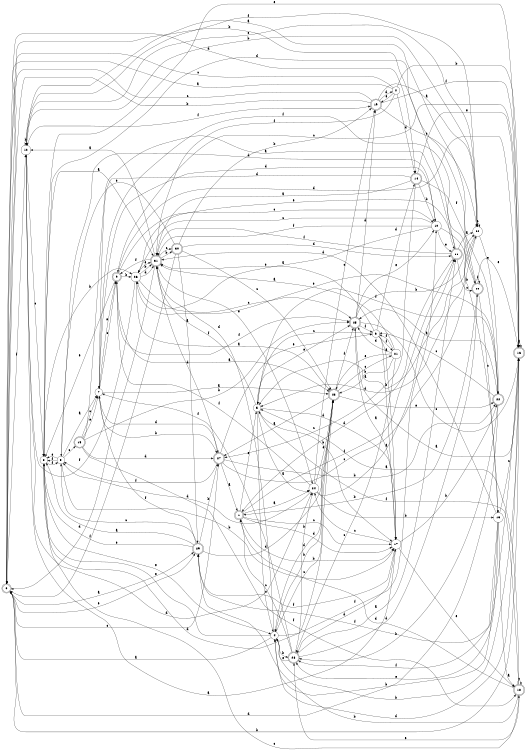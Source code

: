 digraph n27_7 {
__start0 [label="" shape="none"];

rankdir=LR;
size="8,5";

s0 [style="rounded,filled", color="black", fillcolor="white" shape="doublecircle", label="0"];
s1 [style="rounded,filled", color="black", fillcolor="white" shape="doublecircle", label="1"];
s2 [style="filled", color="black", fillcolor="white" shape="circle", label="2"];
s3 [style="filled", color="black", fillcolor="white" shape="circle", label="3"];
s4 [style="filled", color="black", fillcolor="white" shape="circle", label="4"];
s5 [style="filled", color="black", fillcolor="white" shape="circle", label="5"];
s6 [style="filled", color="black", fillcolor="white" shape="circle", label="6"];
s7 [style="filled", color="black", fillcolor="white" shape="circle", label="7"];
s8 [style="filled", color="black", fillcolor="white" shape="circle", label="8"];
s9 [style="rounded,filled", color="black", fillcolor="white" shape="doublecircle", label="9"];
s10 [style="filled", color="black", fillcolor="white" shape="circle", label="10"];
s11 [style="rounded,filled", color="black", fillcolor="white" shape="doublecircle", label="11"];
s12 [style="filled", color="black", fillcolor="white" shape="circle", label="12"];
s13 [style="filled", color="black", fillcolor="white" shape="circle", label="13"];
s14 [style="rounded,filled", color="black", fillcolor="white" shape="doublecircle", label="14"];
s15 [style="rounded,filled", color="black", fillcolor="white" shape="doublecircle", label="15"];
s16 [style="rounded,filled", color="black", fillcolor="white" shape="doublecircle", label="16"];
s17 [style="filled", color="black", fillcolor="white" shape="circle", label="17"];
s18 [style="rounded,filled", color="black", fillcolor="white" shape="doublecircle", label="18"];
s19 [style="rounded,filled", color="black", fillcolor="white" shape="doublecircle", label="19"];
s20 [style="rounded,filled", color="black", fillcolor="white" shape="doublecircle", label="20"];
s21 [style="filled", color="black", fillcolor="white" shape="circle", label="21"];
s22 [style="rounded,filled", color="black", fillcolor="white" shape="doublecircle", label="22"];
s23 [style="rounded,filled", color="black", fillcolor="white" shape="doublecircle", label="23"];
s24 [style="filled", color="black", fillcolor="white" shape="circle", label="24"];
s25 [style="rounded,filled", color="black", fillcolor="white" shape="doublecircle", label="25"];
s26 [style="filled", color="black", fillcolor="white" shape="circle", label="26"];
s27 [style="rounded,filled", color="black", fillcolor="white" shape="doublecircle", label="27"];
s28 [style="rounded,filled", color="black", fillcolor="white" shape="doublecircle", label="28"];
s29 [style="rounded,filled", color="black", fillcolor="white" shape="doublecircle", label="29"];
s30 [style="rounded,filled", color="black", fillcolor="white" shape="doublecircle", label="30"];
s31 [style="rounded,filled", color="black", fillcolor="white" shape="doublecircle", label="31"];
s32 [style="filled", color="black", fillcolor="white" shape="circle", label="32"];
s0 -> s29 [label="a"];
s0 -> s16 [label="b"];
s0 -> s27 [label="c"];
s0 -> s14 [label="d"];
s0 -> s29 [label="e"];
s0 -> s12 [label="f"];
s1 -> s24 [label="a"];
s1 -> s17 [label="b"];
s1 -> s17 [label="c"];
s1 -> s17 [label="d"];
s1 -> s5 [label="e"];
s1 -> s11 [label="f"];
s2 -> s0 [label="a"];
s2 -> s16 [label="b"];
s2 -> s0 [label="c"];
s2 -> s14 [label="d"];
s2 -> s19 [label="e"];
s2 -> s31 [label="f"];
s3 -> s7 [label="a"];
s3 -> s17 [label="b"];
s3 -> s15 [label="c"];
s3 -> s10 [label="d"];
s3 -> s8 [label="e"];
s3 -> s8 [label="f"];
s4 -> s0 [label="a"];
s4 -> s28 [label="b"];
s4 -> s23 [label="c"];
s4 -> s31 [label="d"];
s4 -> s8 [label="e"];
s4 -> s10 [label="f"];
s5 -> s24 [label="a"];
s5 -> s17 [label="b"];
s5 -> s4 [label="c"];
s5 -> s17 [label="d"];
s5 -> s25 [label="e"];
s5 -> s31 [label="f"];
s6 -> s17 [label="a"];
s6 -> s17 [label="b"];
s6 -> s5 [label="c"];
s6 -> s14 [label="d"];
s6 -> s31 [label="e"];
s6 -> s21 [label="f"];
s7 -> s23 [label="a"];
s7 -> s27 [label="b"];
s7 -> s9 [label="c"];
s7 -> s27 [label="d"];
s7 -> s9 [label="e"];
s7 -> s20 [label="f"];
s8 -> s31 [label="a"];
s8 -> s26 [label="b"];
s8 -> s18 [label="c"];
s8 -> s23 [label="d"];
s8 -> s4 [label="e"];
s8 -> s3 [label="f"];
s9 -> s23 [label="a"];
s9 -> s26 [label="b"];
s9 -> s10 [label="c"];
s9 -> s16 [label="d"];
s9 -> s8 [label="e"];
s9 -> s25 [label="f"];
s10 -> s26 [label="a"];
s10 -> s13 [label="b"];
s10 -> s26 [label="c"];
s10 -> s7 [label="d"];
s10 -> s11 [label="e"];
s10 -> s31 [label="f"];
s11 -> s32 [label="a"];
s11 -> s0 [label="b"];
s11 -> s20 [label="c"];
s11 -> s1 [label="d"];
s11 -> s26 [label="e"];
s11 -> s31 [label="f"];
s12 -> s17 [label="a"];
s12 -> s12 [label="b"];
s12 -> s8 [label="c"];
s12 -> s24 [label="d"];
s12 -> s32 [label="e"];
s12 -> s19 [label="f"];
s13 -> s18 [label="a"];
s13 -> s4 [label="b"];
s13 -> s16 [label="c"];
s13 -> s31 [label="d"];
s13 -> s28 [label="e"];
s13 -> s28 [label="f"];
s14 -> s31 [label="a"];
s14 -> s10 [label="b"];
s14 -> s27 [label="c"];
s14 -> s7 [label="d"];
s14 -> s16 [label="e"];
s14 -> s22 [label="f"];
s15 -> s11 [label="a"];
s15 -> s25 [label="b"];
s15 -> s7 [label="c"];
s15 -> s27 [label="d"];
s15 -> s7 [label="e"];
s15 -> s18 [label="f"];
s16 -> s16 [label="a"];
s16 -> s4 [label="b"];
s16 -> s9 [label="c"];
s16 -> s4 [label="d"];
s16 -> s8 [label="e"];
s16 -> s29 [label="f"];
s17 -> s25 [label="a"];
s17 -> s22 [label="b"];
s17 -> s24 [label="c"];
s17 -> s28 [label="d"];
s17 -> s18 [label="e"];
s17 -> s29 [label="f"];
s18 -> s5 [label="a"];
s18 -> s29 [label="b"];
s18 -> s18 [label="c"];
s18 -> s1 [label="d"];
s18 -> s28 [label="e"];
s18 -> s5 [label="f"];
s19 -> s32 [label="a"];
s19 -> s0 [label="b"];
s19 -> s0 [label="c"];
s19 -> s2 [label="d"];
s19 -> s32 [label="e"];
s19 -> s16 [label="f"];
s20 -> s12 [label="a"];
s20 -> s1 [label="b"];
s20 -> s13 [label="c"];
s20 -> s8 [label="d"];
s20 -> s16 [label="e"];
s20 -> s20 [label="f"];
s21 -> s31 [label="a"];
s21 -> s23 [label="b"];
s21 -> s28 [label="c"];
s21 -> s25 [label="d"];
s21 -> s23 [label="e"];
s21 -> s6 [label="f"];
s22 -> s25 [label="a"];
s22 -> s28 [label="b"];
s22 -> s6 [label="c"];
s22 -> s0 [label="d"];
s22 -> s26 [label="e"];
s22 -> s5 [label="f"];
s23 -> s27 [label="a"];
s23 -> s4 [label="b"];
s23 -> s21 [label="c"];
s23 -> s4 [label="d"];
s23 -> s22 [label="e"];
s23 -> s25 [label="f"];
s24 -> s11 [label="a"];
s24 -> s13 [label="b"];
s24 -> s19 [label="c"];
s24 -> s3 [label="d"];
s24 -> s23 [label="e"];
s24 -> s9 [label="f"];
s25 -> s16 [label="a"];
s25 -> s32 [label="b"];
s25 -> s16 [label="c"];
s25 -> s19 [label="d"];
s25 -> s10 [label="e"];
s25 -> s6 [label="f"];
s26 -> s23 [label="a"];
s26 -> s31 [label="b"];
s26 -> s25 [label="c"];
s26 -> s31 [label="d"];
s26 -> s31 [label="e"];
s26 -> s12 [label="f"];
s27 -> s1 [label="a"];
s27 -> s22 [label="b"];
s27 -> s32 [label="c"];
s27 -> s31 [label="d"];
s27 -> s6 [label="e"];
s27 -> s3 [label="f"];
s28 -> s11 [label="a"];
s28 -> s24 [label="b"];
s28 -> s1 [label="c"];
s28 -> s20 [label="d"];
s28 -> s4 [label="e"];
s28 -> s7 [label="f"];
s29 -> s8 [label="a"];
s29 -> s27 [label="b"];
s29 -> s3 [label="c"];
s29 -> s23 [label="d"];
s29 -> s8 [label="e"];
s29 -> s7 [label="f"];
s30 -> s29 [label="a"];
s30 -> s19 [label="b"];
s30 -> s23 [label="c"];
s30 -> s11 [label="d"];
s30 -> s3 [label="e"];
s30 -> s0 [label="f"];
s31 -> s12 [label="a"];
s31 -> s30 [label="b"];
s31 -> s30 [label="c"];
s31 -> s0 [label="d"];
s31 -> s24 [label="e"];
s31 -> s9 [label="f"];
s32 -> s5 [label="a"];
s32 -> s12 [label="b"];
s32 -> s32 [label="c"];
s32 -> s5 [label="d"];
s32 -> s22 [label="e"];
s32 -> s12 [label="f"];

}